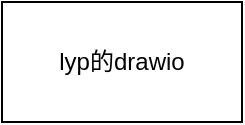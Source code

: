 <mxfile version="22.1.3" type="github">
  <diagram name="第 1 页" id="zGmqbw45Txgk8cmNbdHg">
    <mxGraphModel dx="1434" dy="758" grid="1" gridSize="10" guides="1" tooltips="1" connect="1" arrows="1" fold="1" page="1" pageScale="1" pageWidth="827" pageHeight="1169" math="0" shadow="0">
      <root>
        <mxCell id="0" />
        <mxCell id="1" parent="0" />
        <mxCell id="9KvuYrl2McLwXYZxn29v-1" value="lyp的drawio" style="rounded=0;whiteSpace=wrap;html=1;" vertex="1" parent="1">
          <mxGeometry x="40" y="50" width="120" height="60" as="geometry" />
        </mxCell>
      </root>
    </mxGraphModel>
  </diagram>
</mxfile>
